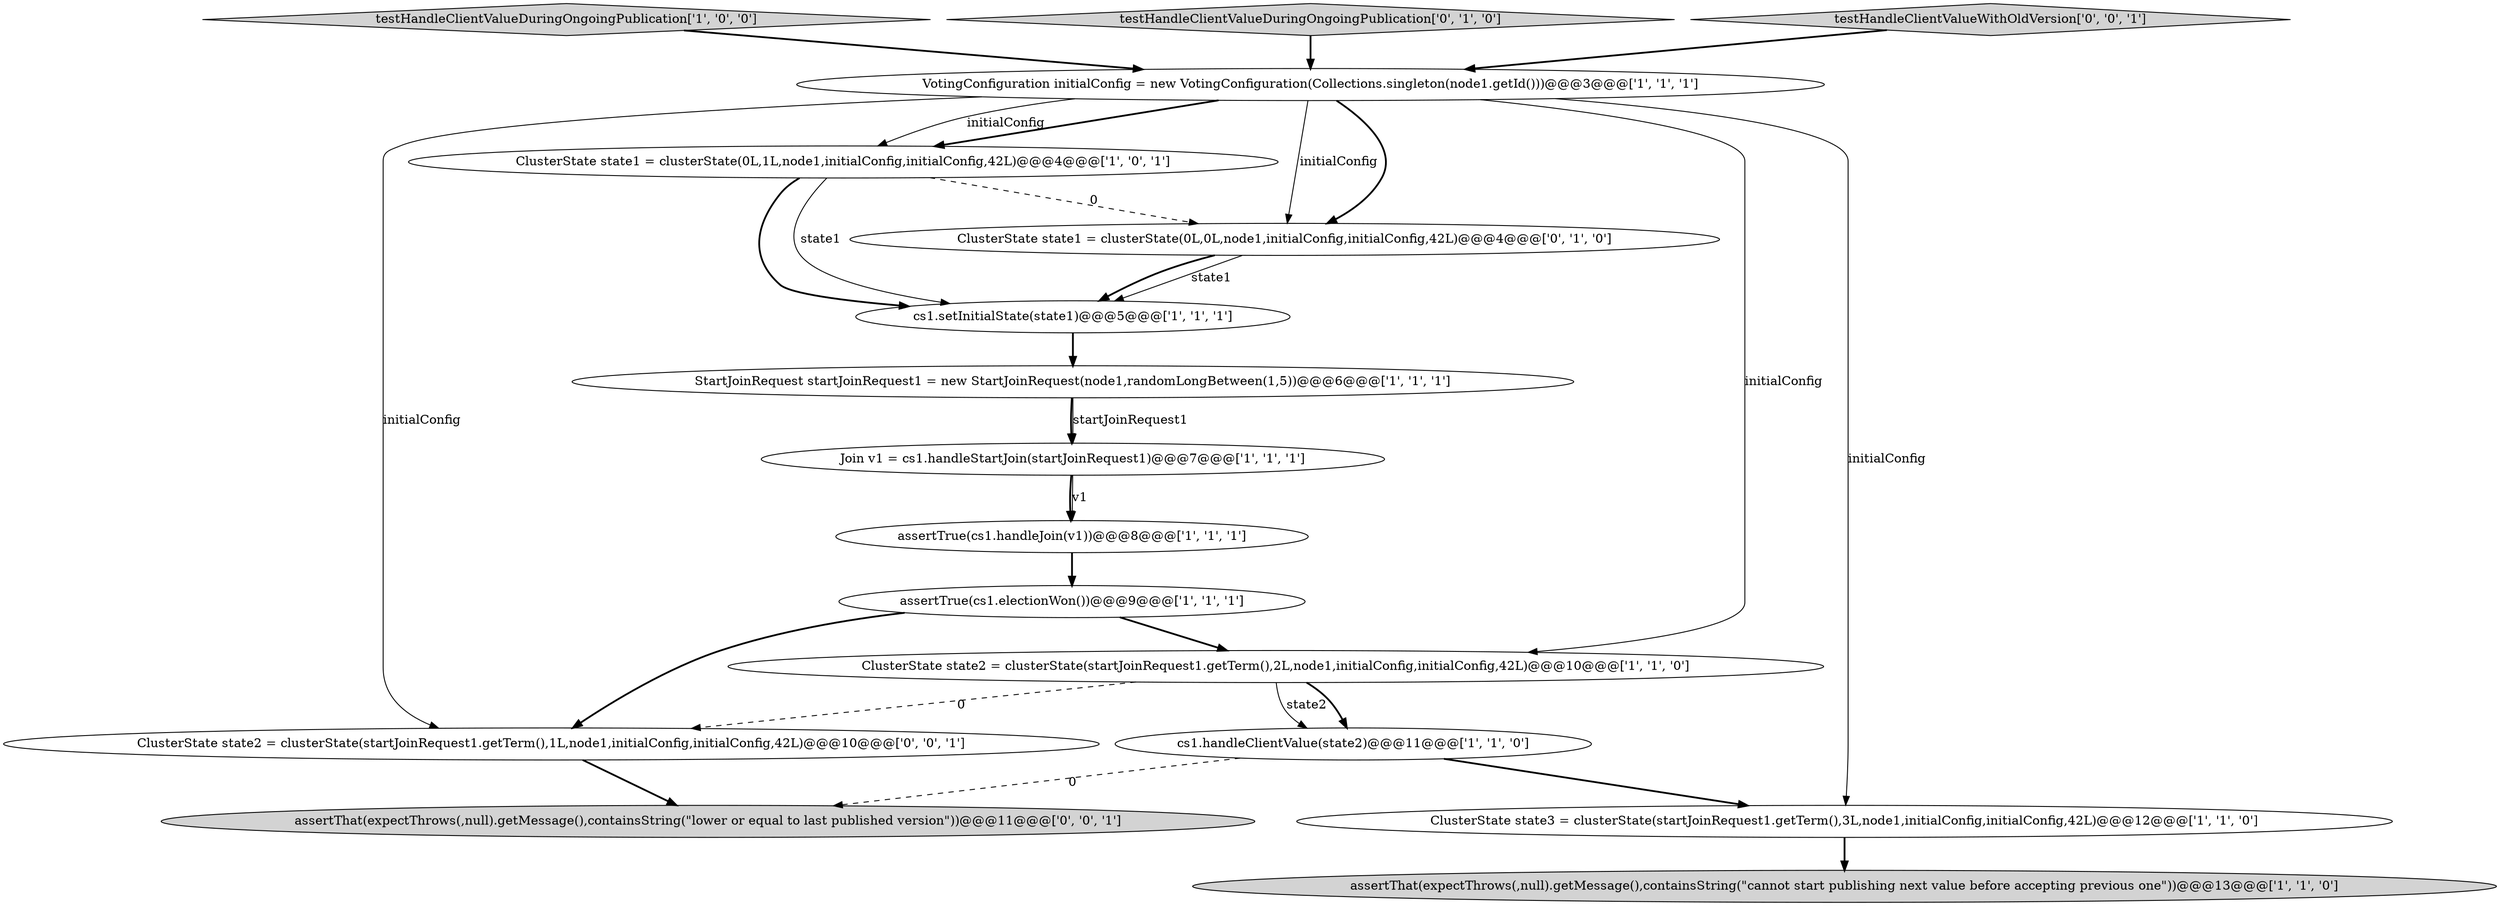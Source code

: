 digraph {
11 [style = filled, label = "Join v1 = cs1.handleStartJoin(startJoinRequest1)@@@7@@@['1', '1', '1']", fillcolor = white, shape = ellipse image = "AAA0AAABBB1BBB"];
3 [style = filled, label = "cs1.setInitialState(state1)@@@5@@@['1', '1', '1']", fillcolor = white, shape = ellipse image = "AAA0AAABBB1BBB"];
4 [style = filled, label = "ClusterState state2 = clusterState(startJoinRequest1.getTerm(),2L,node1,initialConfig,initialConfig,42L)@@@10@@@['1', '1', '0']", fillcolor = white, shape = ellipse image = "AAA0AAABBB1BBB"];
5 [style = filled, label = "assertTrue(cs1.electionWon())@@@9@@@['1', '1', '1']", fillcolor = white, shape = ellipse image = "AAA0AAABBB1BBB"];
0 [style = filled, label = "VotingConfiguration initialConfig = new VotingConfiguration(Collections.singleton(node1.getId()))@@@3@@@['1', '1', '1']", fillcolor = white, shape = ellipse image = "AAA0AAABBB1BBB"];
12 [style = filled, label = "ClusterState state1 = clusterState(0L,0L,node1,initialConfig,initialConfig,42L)@@@4@@@['0', '1', '0']", fillcolor = white, shape = ellipse image = "AAA1AAABBB2BBB"];
14 [style = filled, label = "ClusterState state2 = clusterState(startJoinRequest1.getTerm(),1L,node1,initialConfig,initialConfig,42L)@@@10@@@['0', '0', '1']", fillcolor = white, shape = ellipse image = "AAA0AAABBB3BBB"];
16 [style = filled, label = "assertThat(expectThrows(,null).getMessage(),containsString(\"lower or equal to last published version\"))@@@11@@@['0', '0', '1']", fillcolor = lightgray, shape = ellipse image = "AAA0AAABBB3BBB"];
1 [style = filled, label = "StartJoinRequest startJoinRequest1 = new StartJoinRequest(node1,randomLongBetween(1,5))@@@6@@@['1', '1', '1']", fillcolor = white, shape = ellipse image = "AAA0AAABBB1BBB"];
10 [style = filled, label = "cs1.handleClientValue(state2)@@@11@@@['1', '1', '0']", fillcolor = white, shape = ellipse image = "AAA0AAABBB1BBB"];
6 [style = filled, label = "ClusterState state3 = clusterState(startJoinRequest1.getTerm(),3L,node1,initialConfig,initialConfig,42L)@@@12@@@['1', '1', '0']", fillcolor = white, shape = ellipse image = "AAA0AAABBB1BBB"];
8 [style = filled, label = "testHandleClientValueDuringOngoingPublication['1', '0', '0']", fillcolor = lightgray, shape = diamond image = "AAA0AAABBB1BBB"];
2 [style = filled, label = "ClusterState state1 = clusterState(0L,1L,node1,initialConfig,initialConfig,42L)@@@4@@@['1', '0', '1']", fillcolor = white, shape = ellipse image = "AAA0AAABBB1BBB"];
9 [style = filled, label = "assertTrue(cs1.handleJoin(v1))@@@8@@@['1', '1', '1']", fillcolor = white, shape = ellipse image = "AAA0AAABBB1BBB"];
13 [style = filled, label = "testHandleClientValueDuringOngoingPublication['0', '1', '0']", fillcolor = lightgray, shape = diamond image = "AAA0AAABBB2BBB"];
15 [style = filled, label = "testHandleClientValueWithOldVersion['0', '0', '1']", fillcolor = lightgray, shape = diamond image = "AAA0AAABBB3BBB"];
7 [style = filled, label = "assertThat(expectThrows(,null).getMessage(),containsString(\"cannot start publishing next value before accepting previous one\"))@@@13@@@['1', '1', '0']", fillcolor = lightgray, shape = ellipse image = "AAA0AAABBB1BBB"];
5->14 [style = bold, label=""];
4->14 [style = dashed, label="0"];
0->12 [style = solid, label="initialConfig"];
10->6 [style = bold, label=""];
14->16 [style = bold, label=""];
8->0 [style = bold, label=""];
13->0 [style = bold, label=""];
0->14 [style = solid, label="initialConfig"];
11->9 [style = bold, label=""];
5->4 [style = bold, label=""];
3->1 [style = bold, label=""];
1->11 [style = bold, label=""];
2->3 [style = bold, label=""];
4->10 [style = solid, label="state2"];
10->16 [style = dashed, label="0"];
15->0 [style = bold, label=""];
1->11 [style = solid, label="startJoinRequest1"];
12->3 [style = solid, label="state1"];
11->9 [style = solid, label="v1"];
0->12 [style = bold, label=""];
12->3 [style = bold, label=""];
4->10 [style = bold, label=""];
0->4 [style = solid, label="initialConfig"];
2->3 [style = solid, label="state1"];
0->2 [style = bold, label=""];
6->7 [style = bold, label=""];
9->5 [style = bold, label=""];
0->6 [style = solid, label="initialConfig"];
0->2 [style = solid, label="initialConfig"];
2->12 [style = dashed, label="0"];
}
